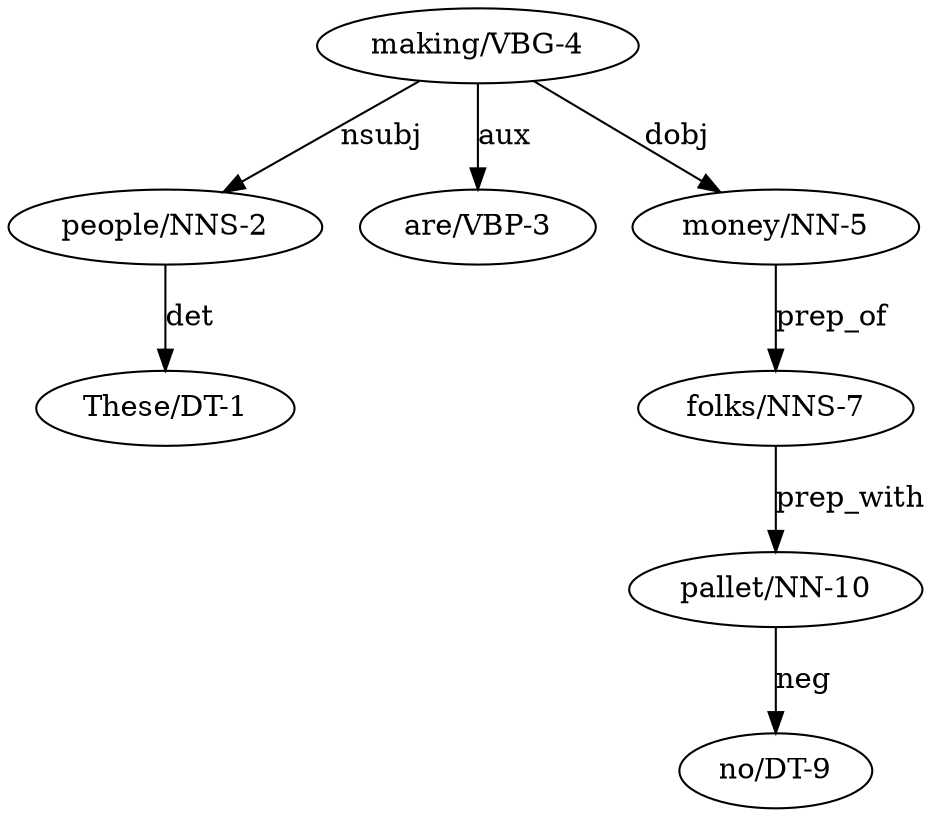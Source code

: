 digraph  {
  N_1 [label="These/DT-1"];
  N_2 [label="people/NNS-2"];
  N_3 [label="are/VBP-3"];
  N_4 [label="making/VBG-4"];
  N_5 [label="money/NN-5"];
  N_7 [label="folks/NNS-7"];
  N_9 [label="no/DT-9"];
  N_10 [label="pallet/NN-10"];
  N_2 -> N_1 [label="det"];
  N_4 -> N_2 [label="nsubj"];
  N_4 -> N_3 [label="aux"];
  N_4 -> N_5 [label="dobj"];
  N_5 -> N_7 [label="prep_of"];
  N_7 -> N_10 [label="prep_with"];
  N_10 -> N_9 [label="neg"];
}
